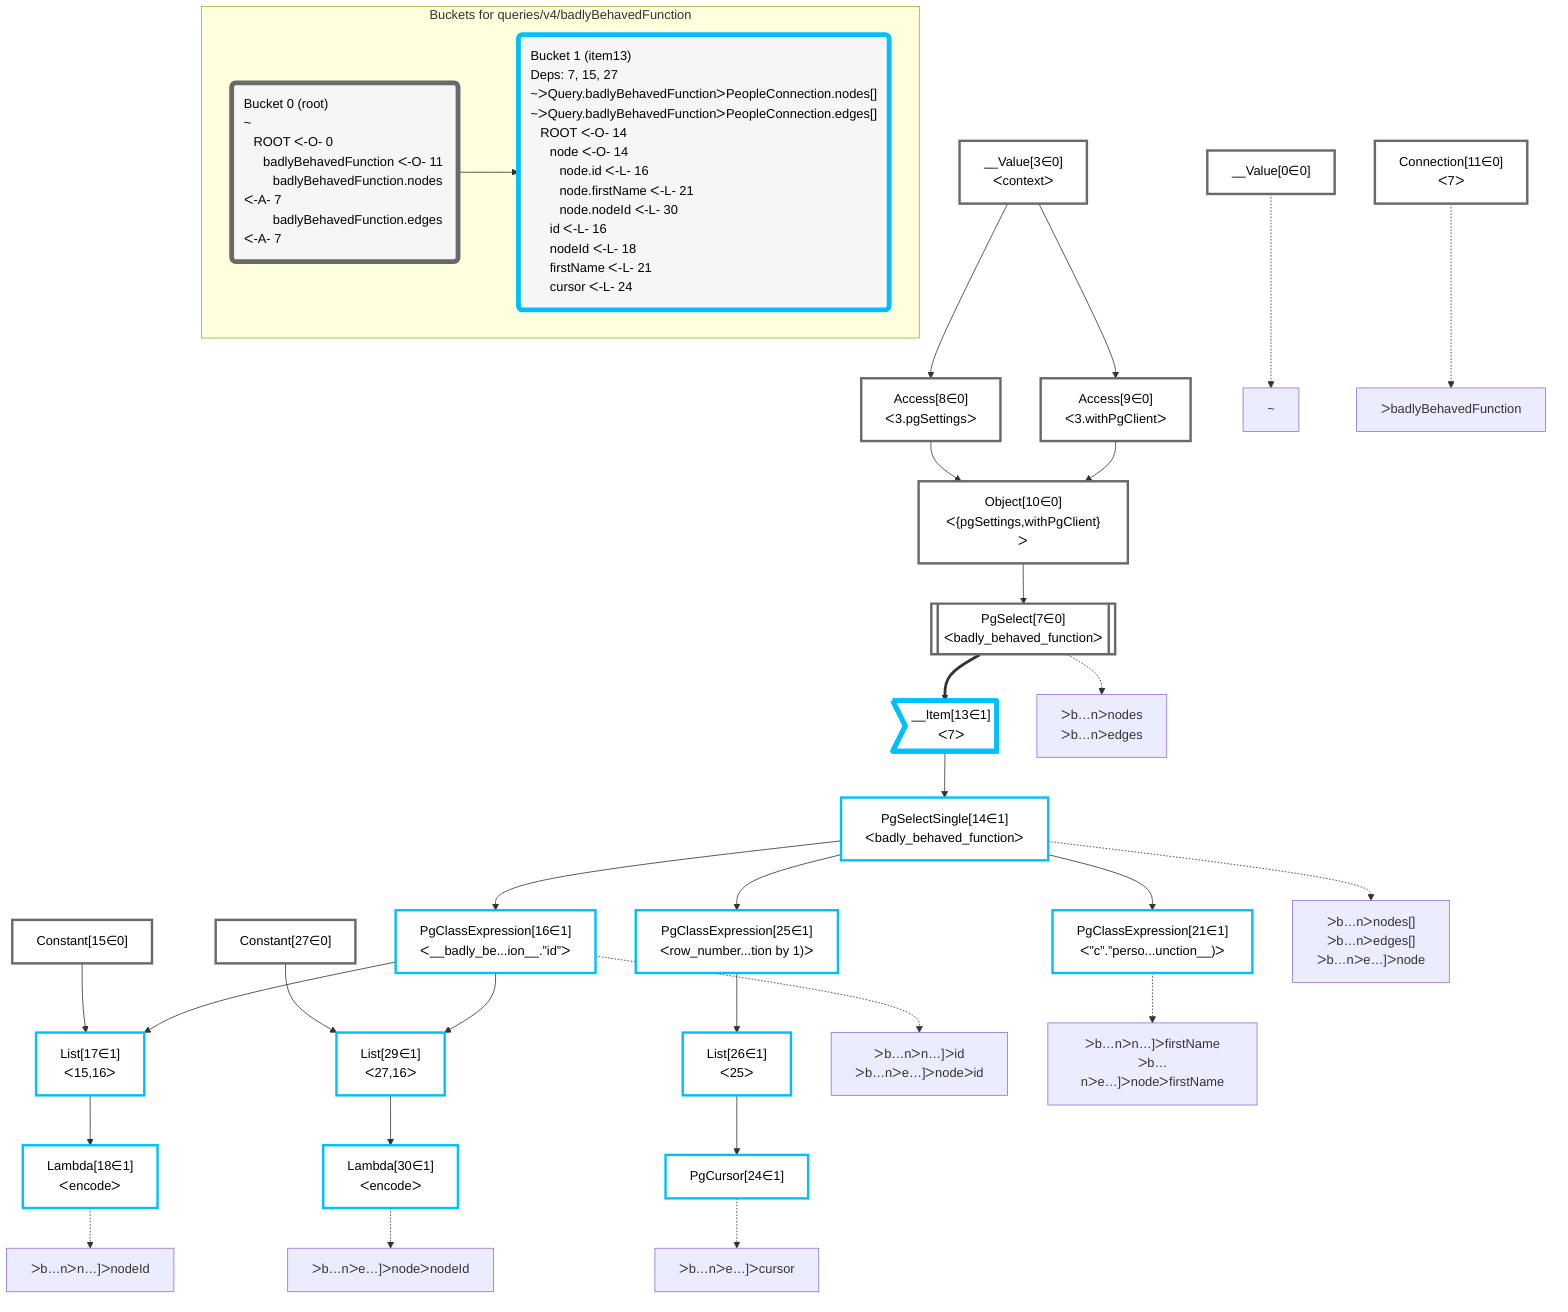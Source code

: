 graph TD
    classDef path fill:#eee,stroke:#000,color:#000
    classDef plan fill:#fff,stroke-width:3px,color:#000
    classDef itemplan fill:#fff,stroke-width:6px,color:#000
    classDef sideeffectplan fill:#f00,stroke-width:6px,color:#000
    classDef bucket fill:#f6f6f6,color:#000,stroke-width:6px,text-align:left


    %% define plans
    __Value0["__Value[0∈0]"]:::plan
    __Value3["__Value[3∈0]<br />ᐸcontextᐳ"]:::plan
    Access8["Access[8∈0]<br />ᐸ3.pgSettingsᐳ"]:::plan
    Access9["Access[9∈0]<br />ᐸ3.withPgClientᐳ"]:::plan
    Object10["Object[10∈0]<br />ᐸ{pgSettings,withPgClient}ᐳ"]:::plan
    PgSelect7[["PgSelect[7∈0]<br />ᐸbadly_behaved_functionᐳ"]]:::plan
    Connection11["Connection[11∈0]<br />ᐸ7ᐳ"]:::plan
    __Item13>"__Item[13∈1]<br />ᐸ7ᐳ"]:::itemplan
    PgSelectSingle14["PgSelectSingle[14∈1]<br />ᐸbadly_behaved_functionᐳ"]:::plan
    Constant15["Constant[15∈0]"]:::plan
    PgClassExpression16["PgClassExpression[16∈1]<br />ᐸ__badly_be...ion__.”id”ᐳ"]:::plan
    List17["List[17∈1]<br />ᐸ15,16ᐳ"]:::plan
    Lambda18["Lambda[18∈1]<br />ᐸencodeᐳ"]:::plan
    PgClassExpression21["PgClassExpression[21∈1]<br />ᐸ”c”.”perso...unction__)ᐳ"]:::plan
    PgClassExpression25["PgClassExpression[25∈1]<br />ᐸrow_number...tion by 1)ᐳ"]:::plan
    List26["List[26∈1]<br />ᐸ25ᐳ"]:::plan
    PgCursor24["PgCursor[24∈1]"]:::plan
    Constant27["Constant[27∈0]"]:::plan
    List29["List[29∈1]<br />ᐸ27,16ᐳ"]:::plan
    Lambda30["Lambda[30∈1]<br />ᐸencodeᐳ"]:::plan

    %% plan dependencies
    __Value3 --> Access8
    __Value3 --> Access9
    Access8 & Access9 --> Object10
    Object10 --> PgSelect7
    PgSelect7 ==> __Item13
    __Item13 --> PgSelectSingle14
    PgSelectSingle14 --> PgClassExpression16
    Constant15 & PgClassExpression16 --> List17
    List17 --> Lambda18
    PgSelectSingle14 --> PgClassExpression21
    PgSelectSingle14 --> PgClassExpression25
    PgClassExpression25 --> List26
    List26 --> PgCursor24
    Constant27 & PgClassExpression16 --> List29
    List29 --> Lambda30

    %% plan-to-path relationships
    P0["~"]
    __Value0 -.-> P0
    P7["ᐳb…nᐳnodes<br />ᐳb…nᐳedges"]
    PgSelect7 -.-> P7
    P11["ᐳbadlyBehavedFunction"]
    Connection11 -.-> P11
    P14["ᐳb…nᐳnodes[]<br />ᐳb…nᐳedges[]<br />ᐳb…nᐳe…]ᐳnode"]
    PgSelectSingle14 -.-> P14
    P16["ᐳb…nᐳn…]ᐳid<br />ᐳb…nᐳe…]ᐳnodeᐳid"]
    PgClassExpression16 -.-> P16
    P18["ᐳb…nᐳn…]ᐳnodeId"]
    Lambda18 -.-> P18
    P21["ᐳb…nᐳn…]ᐳfirstName<br />ᐳb…nᐳe…]ᐳnodeᐳfirstName"]
    PgClassExpression21 -.-> P21
    P24["ᐳb…nᐳe…]ᐳcursor"]
    PgCursor24 -.-> P24
    P30["ᐳb…nᐳe…]ᐳnodeᐳnodeId"]
    Lambda30 -.-> P30

    subgraph "Buckets for queries/v4/badlyBehavedFunction"
    Bucket0("Bucket 0 (root)<br />~<br />⠀ROOT ᐸ-O- 0<br />⠀⠀badlyBehavedFunction ᐸ-O- 11<br />⠀⠀⠀badlyBehavedFunction.nodes ᐸ-A- 7<br />⠀⠀⠀badlyBehavedFunction.edges ᐸ-A- 7"):::bucket
    classDef bucket0 stroke:#696969
    class Bucket0,__Value0,__Value3,PgSelect7,Access8,Access9,Object10,Connection11,Constant15,Constant27 bucket0
    Bucket1("Bucket 1 (item13)<br />Deps: 7, 15, 27<br />~ᐳQuery.badlyBehavedFunctionᐳPeopleConnection.nodes[]<br />~ᐳQuery.badlyBehavedFunctionᐳPeopleConnection.edges[]<br />⠀ROOT ᐸ-O- 14<br />⠀⠀node ᐸ-O- 14<br />⠀⠀⠀node.id ᐸ-L- 16<br />⠀⠀⠀node.firstName ᐸ-L- 21<br />⠀⠀⠀node.nodeId ᐸ-L- 30<br />⠀⠀id ᐸ-L- 16<br />⠀⠀nodeId ᐸ-L- 18<br />⠀⠀firstName ᐸ-L- 21<br />⠀⠀cursor ᐸ-L- 24"):::bucket
    classDef bucket1 stroke:#00bfff
    class Bucket1,__Item13,PgSelectSingle14,PgClassExpression16,List17,Lambda18,PgClassExpression21,PgCursor24,PgClassExpression25,List26,List29,Lambda30 bucket1
    Bucket0 --> Bucket1
    end